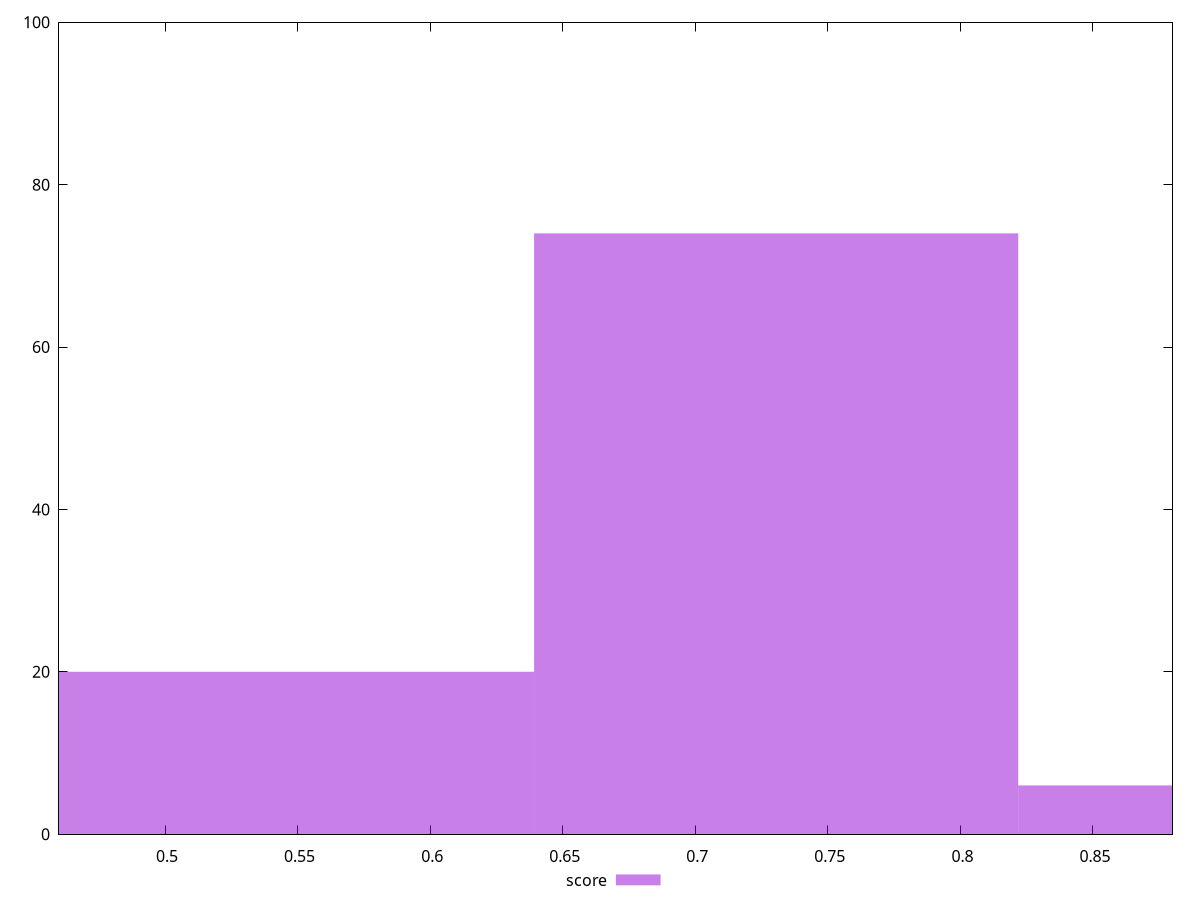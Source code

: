 reset

$score <<EOF
0.7305091827406699 74
0.5478818870555024 20
0.9131364784258373 6
EOF

set key outside below
set boxwidth 0.18262729568516747
set xrange [0.46:0.88]
set yrange [0:100]
set trange [0:100]
set style fill transparent solid 0.5 noborder
set terminal svg size 640, 490 enhanced background rgb 'white'
set output "reports/report_00027_2021-02-24T12-40-31.850Z/unused-css-rules/samples/astro/score/histogram.svg"

plot $score title "score" with boxes

reset
